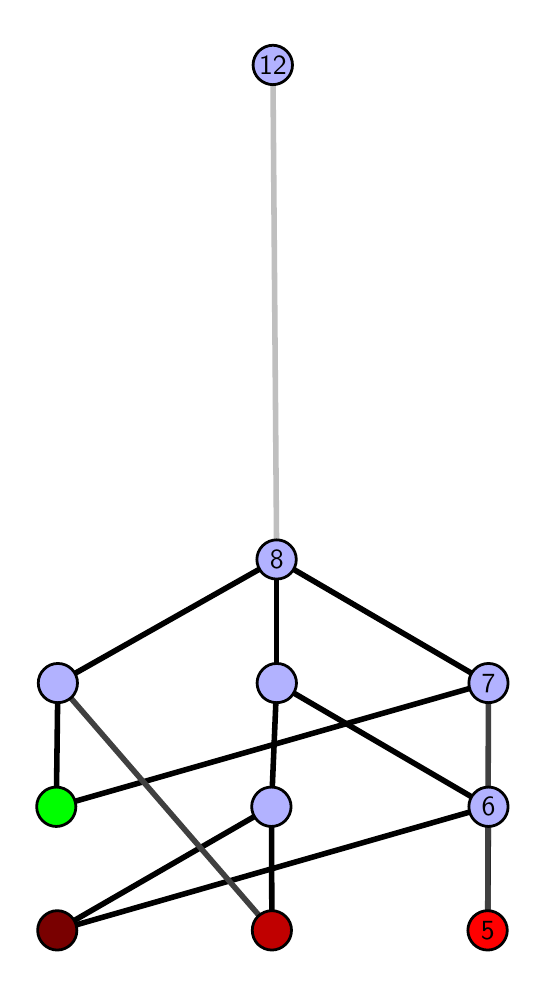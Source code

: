 \begingroup%
\makeatletter%
\begin{pgfpicture}%
\pgfpathrectangle{\pgfpointorigin}{\pgfqpoint{2.448in}{4.7in}}%
\pgfusepath{use as bounding box, clip}%
\begin{pgfscope}%
\pgfsetbuttcap%
\pgfsetmiterjoin%
\definecolor{currentfill}{rgb}{1.0,1.0,1.0}%
\pgfsetfillcolor{currentfill}%
\pgfsetlinewidth{0.0pt}%
\definecolor{currentstroke}{rgb}{1.0,1.0,1.0}%
\pgfsetstrokecolor{currentstroke}%
\pgfsetdash{}{0pt}%
\pgfpathmoveto{\pgfqpoint{0.0in}{0.0in}}%
\pgfpathlineto{\pgfqpoint{2.448in}{0.0in}}%
\pgfpathlineto{\pgfqpoint{2.448in}{4.7in}}%
\pgfpathlineto{\pgfqpoint{0.0in}{4.7in}}%
\pgfpathlineto{\pgfqpoint{0.0in}{0.0in}}%
\pgfpathclose%
\pgfusepath{fill}%
\end{pgfscope}%
\begin{pgfscope}%
\pgfsetbuttcap%
\pgfsetmiterjoin%
\definecolor{currentfill}{rgb}{1.0,1.0,1.0}%
\pgfsetfillcolor{currentfill}%
\pgfsetlinewidth{0.0pt}%
\definecolor{currentstroke}{rgb}{0.0,0.0,0.0}%
\pgfsetstrokecolor{currentstroke}%
\pgfsetstrokeopacity{0.0}%
\pgfsetdash{}{0pt}%
\pgfpathmoveto{\pgfqpoint{0.1in}{0.1in}}%
\pgfpathlineto{\pgfqpoint{2.347in}{0.1in}}%
\pgfpathlineto{\pgfqpoint{2.347in}{4.6in}}%
\pgfpathlineto{\pgfqpoint{0.1in}{4.6in}}%
\pgfpathlineto{\pgfqpoint{0.1in}{0.1in}}%
\pgfpathclose%
\pgfusepath{fill}%
\end{pgfscope}%
\begin{pgfscope}%
\pgfpathrectangle{\pgfqpoint{0.1in}{0.1in}}{\pgfqpoint{2.247in}{4.5in}}%
\pgfusepath{clip}%
\pgfsetrectcap%
\pgfsetroundjoin%
\pgfsetlinewidth{2.007pt}%
\definecolor{currentstroke}{rgb}{0.0,0.0,0.0}%
\pgfsetstrokecolor{currentstroke}%
\pgfsetdash{}{0pt}%
\pgfpathmoveto{\pgfqpoint{2.3in}{0.187in}}%
\pgfpathlineto{\pgfqpoint{2.304in}{0.805in}}%
\pgfusepath{stroke}%
\end{pgfscope}%
\begin{pgfscope}%
\pgfpathrectangle{\pgfqpoint{0.1in}{0.1in}}{\pgfqpoint{2.247in}{4.5in}}%
\pgfusepath{clip}%
\pgfsetrectcap%
\pgfsetroundjoin%
\pgfsetlinewidth{2.007pt}%
\definecolor{currentstroke}{rgb}{0.0,0.0,0.0}%
\pgfsetstrokecolor{currentstroke}%
\pgfsetdash{}{0pt}%
\pgfpathmoveto{\pgfqpoint{1.221in}{0.187in}}%
\pgfpathlineto{\pgfqpoint{1.219in}{0.805in}}%
\pgfusepath{stroke}%
\end{pgfscope}%
\begin{pgfscope}%
\pgfpathrectangle{\pgfqpoint{0.1in}{0.1in}}{\pgfqpoint{2.247in}{4.5in}}%
\pgfusepath{clip}%
\pgfsetrectcap%
\pgfsetroundjoin%
\pgfsetlinewidth{2.007pt}%
\definecolor{currentstroke}{rgb}{0.0,0.0,0.0}%
\pgfsetstrokecolor{currentstroke}%
\pgfsetdash{}{0pt}%
\pgfpathmoveto{\pgfqpoint{0.148in}{0.187in}}%
\pgfpathlineto{\pgfqpoint{2.304in}{0.805in}}%
\pgfusepath{stroke}%
\end{pgfscope}%
\begin{pgfscope}%
\pgfpathrectangle{\pgfqpoint{0.1in}{0.1in}}{\pgfqpoint{2.247in}{4.5in}}%
\pgfusepath{clip}%
\pgfsetrectcap%
\pgfsetroundjoin%
\pgfsetlinewidth{2.007pt}%
\definecolor{currentstroke}{rgb}{0.0,0.0,0.0}%
\pgfsetstrokecolor{currentstroke}%
\pgfsetdash{}{0pt}%
\pgfpathmoveto{\pgfqpoint{0.148in}{0.187in}}%
\pgfpathlineto{\pgfqpoint{1.219in}{0.805in}}%
\pgfusepath{stroke}%
\end{pgfscope}%
\begin{pgfscope}%
\pgfpathrectangle{\pgfqpoint{0.1in}{0.1in}}{\pgfqpoint{2.247in}{4.5in}}%
\pgfusepath{clip}%
\pgfsetrectcap%
\pgfsetroundjoin%
\pgfsetlinewidth{2.007pt}%
\definecolor{currentstroke}{rgb}{0.0,0.0,0.0}%
\pgfsetstrokecolor{currentstroke}%
\pgfsetdash{}{0pt}%
\pgfpathmoveto{\pgfqpoint{0.143in}{0.805in}}%
\pgfpathlineto{\pgfqpoint{2.304in}{1.423in}}%
\pgfusepath{stroke}%
\end{pgfscope}%
\begin{pgfscope}%
\pgfpathrectangle{\pgfqpoint{0.1in}{0.1in}}{\pgfqpoint{2.247in}{4.5in}}%
\pgfusepath{clip}%
\pgfsetrectcap%
\pgfsetroundjoin%
\pgfsetlinewidth{2.007pt}%
\definecolor{currentstroke}{rgb}{0.0,0.0,0.0}%
\pgfsetstrokecolor{currentstroke}%
\pgfsetdash{}{0pt}%
\pgfpathmoveto{\pgfqpoint{0.143in}{0.805in}}%
\pgfpathlineto{\pgfqpoint{0.151in}{1.423in}}%
\pgfusepath{stroke}%
\end{pgfscope}%
\begin{pgfscope}%
\pgfpathrectangle{\pgfqpoint{0.1in}{0.1in}}{\pgfqpoint{2.247in}{4.5in}}%
\pgfusepath{clip}%
\pgfsetrectcap%
\pgfsetroundjoin%
\pgfsetlinewidth{2.007pt}%
\definecolor{currentstroke}{rgb}{0.0,0.0,0.0}%
\pgfsetstrokecolor{currentstroke}%
\pgfsetdash{}{0pt}%
\pgfpathmoveto{\pgfqpoint{1.245in}{1.423in}}%
\pgfpathlineto{\pgfqpoint{1.245in}{2.041in}}%
\pgfusepath{stroke}%
\end{pgfscope}%
\begin{pgfscope}%
\pgfpathrectangle{\pgfqpoint{0.1in}{0.1in}}{\pgfqpoint{2.247in}{4.5in}}%
\pgfusepath{clip}%
\pgfsetrectcap%
\pgfsetroundjoin%
\pgfsetlinewidth{2.007pt}%
\definecolor{currentstroke}{rgb}{0.0,0.0,0.0}%
\pgfsetstrokecolor{currentstroke}%
\pgfsetdash{}{0pt}%
\pgfpathmoveto{\pgfqpoint{1.245in}{1.423in}}%
\pgfpathlineto{\pgfqpoint{2.304in}{0.805in}}%
\pgfusepath{stroke}%
\end{pgfscope}%
\begin{pgfscope}%
\pgfpathrectangle{\pgfqpoint{0.1in}{0.1in}}{\pgfqpoint{2.247in}{4.5in}}%
\pgfusepath{clip}%
\pgfsetrectcap%
\pgfsetroundjoin%
\pgfsetlinewidth{2.007pt}%
\definecolor{currentstroke}{rgb}{0.0,0.0,0.0}%
\pgfsetstrokecolor{currentstroke}%
\pgfsetdash{}{0pt}%
\pgfpathmoveto{\pgfqpoint{2.304in}{1.423in}}%
\pgfpathlineto{\pgfqpoint{1.245in}{2.041in}}%
\pgfusepath{stroke}%
\end{pgfscope}%
\begin{pgfscope}%
\pgfpathrectangle{\pgfqpoint{0.1in}{0.1in}}{\pgfqpoint{2.247in}{4.5in}}%
\pgfusepath{clip}%
\pgfsetrectcap%
\pgfsetroundjoin%
\pgfsetlinewidth{2.007pt}%
\definecolor{currentstroke}{rgb}{0.0,0.0,0.0}%
\pgfsetstrokecolor{currentstroke}%
\pgfsetdash{}{0pt}%
\pgfpathmoveto{\pgfqpoint{1.245in}{1.423in}}%
\pgfpathlineto{\pgfqpoint{1.219in}{0.805in}}%
\pgfusepath{stroke}%
\end{pgfscope}%
\begin{pgfscope}%
\pgfpathrectangle{\pgfqpoint{0.1in}{0.1in}}{\pgfqpoint{2.247in}{4.5in}}%
\pgfusepath{clip}%
\pgfsetrectcap%
\pgfsetroundjoin%
\pgfsetlinewidth{2.007pt}%
\definecolor{currentstroke}{rgb}{0.0,0.0,0.0}%
\pgfsetstrokecolor{currentstroke}%
\pgfsetdash{}{0pt}%
\pgfpathmoveto{\pgfqpoint{0.151in}{1.423in}}%
\pgfpathlineto{\pgfqpoint{1.245in}{2.041in}}%
\pgfusepath{stroke}%
\end{pgfscope}%
\begin{pgfscope}%
\pgfpathrectangle{\pgfqpoint{0.1in}{0.1in}}{\pgfqpoint{2.247in}{4.5in}}%
\pgfusepath{clip}%
\pgfsetrectcap%
\pgfsetroundjoin%
\pgfsetlinewidth{2.007pt}%
\definecolor{currentstroke}{rgb}{0.25,0.25,0.25}%
\pgfsetstrokecolor{currentstroke}%
\pgfsetdash{}{0pt}%
\pgfpathmoveto{\pgfqpoint{2.3in}{0.187in}}%
\pgfpathlineto{\pgfqpoint{2.304in}{1.423in}}%
\pgfusepath{stroke}%
\end{pgfscope}%
\begin{pgfscope}%
\pgfpathrectangle{\pgfqpoint{0.1in}{0.1in}}{\pgfqpoint{2.247in}{4.5in}}%
\pgfusepath{clip}%
\pgfsetrectcap%
\pgfsetroundjoin%
\pgfsetlinewidth{2.007pt}%
\definecolor{currentstroke}{rgb}{0.25,0.25,0.25}%
\pgfsetstrokecolor{currentstroke}%
\pgfsetdash{}{0pt}%
\pgfpathmoveto{\pgfqpoint{1.221in}{0.187in}}%
\pgfpathlineto{\pgfqpoint{0.151in}{1.423in}}%
\pgfusepath{stroke}%
\end{pgfscope}%
\begin{pgfscope}%
\pgfpathrectangle{\pgfqpoint{0.1in}{0.1in}}{\pgfqpoint{2.247in}{4.5in}}%
\pgfusepath{clip}%
\pgfsetrectcap%
\pgfsetroundjoin%
\pgfsetlinewidth{2.007pt}%
\definecolor{currentstroke}{rgb}{0.75,0.75,0.75}%
\pgfsetstrokecolor{currentstroke}%
\pgfsetdash{}{0pt}%
\pgfpathmoveto{\pgfqpoint{1.245in}{2.041in}}%
\pgfpathlineto{\pgfqpoint{1.226in}{4.513in}}%
\pgfusepath{stroke}%
\end{pgfscope}%
\begin{pgfscope}%
\pgfsetbuttcap%
\pgfsetroundjoin%
\definecolor{currentfill}{rgb}{0.7,0.7,1.0}%
\pgfsetfillcolor{currentfill}%
\pgfsetlinewidth{1.004pt}%
\definecolor{currentstroke}{rgb}{0.0,0.0,0.0}%
\pgfsetstrokecolor{currentstroke}%
\pgfsetdash{}{0pt}%
\pgfpathmoveto{\pgfqpoint{1.219in}{0.706in}}%
\pgfpathcurveto{\pgfqpoint{1.245in}{0.706in}}{\pgfqpoint{1.27in}{0.717in}}{\pgfqpoint{1.288in}{0.735in}}%
\pgfpathcurveto{\pgfqpoint{1.306in}{0.754in}}{\pgfqpoint{1.317in}{0.779in}}{\pgfqpoint{1.317in}{0.805in}}%
\pgfpathcurveto{\pgfqpoint{1.317in}{0.831in}}{\pgfqpoint{1.306in}{0.856in}}{\pgfqpoint{1.288in}{0.874in}}%
\pgfpathcurveto{\pgfqpoint{1.27in}{0.893in}}{\pgfqpoint{1.245in}{0.903in}}{\pgfqpoint{1.219in}{0.903in}}%
\pgfpathcurveto{\pgfqpoint{1.192in}{0.903in}}{\pgfqpoint{1.167in}{0.893in}}{\pgfqpoint{1.149in}{0.874in}}%
\pgfpathcurveto{\pgfqpoint{1.131in}{0.856in}}{\pgfqpoint{1.12in}{0.831in}}{\pgfqpoint{1.12in}{0.805in}}%
\pgfpathcurveto{\pgfqpoint{1.12in}{0.779in}}{\pgfqpoint{1.131in}{0.754in}}{\pgfqpoint{1.149in}{0.735in}}%
\pgfpathcurveto{\pgfqpoint{1.167in}{0.717in}}{\pgfqpoint{1.192in}{0.706in}}{\pgfqpoint{1.219in}{0.706in}}%
\pgfpathlineto{\pgfqpoint{1.219in}{0.706in}}%
\pgfpathclose%
\pgfusepath{stroke,fill}%
\end{pgfscope}%
\begin{pgfscope}%
\pgfsetbuttcap%
\pgfsetroundjoin%
\definecolor{currentfill}{rgb}{0.7,0.7,1.0}%
\pgfsetfillcolor{currentfill}%
\pgfsetlinewidth{1.004pt}%
\definecolor{currentstroke}{rgb}{0.0,0.0,0.0}%
\pgfsetstrokecolor{currentstroke}%
\pgfsetdash{}{0pt}%
\pgfpathmoveto{\pgfqpoint{0.151in}{1.325in}}%
\pgfpathcurveto{\pgfqpoint{0.177in}{1.325in}}{\pgfqpoint{0.202in}{1.335in}}{\pgfqpoint{0.221in}{1.353in}}%
\pgfpathcurveto{\pgfqpoint{0.239in}{1.372in}}{\pgfqpoint{0.249in}{1.397in}}{\pgfqpoint{0.249in}{1.423in}}%
\pgfpathcurveto{\pgfqpoint{0.249in}{1.449in}}{\pgfqpoint{0.239in}{1.474in}}{\pgfqpoint{0.221in}{1.492in}}%
\pgfpathcurveto{\pgfqpoint{0.202in}{1.511in}}{\pgfqpoint{0.177in}{1.521in}}{\pgfqpoint{0.151in}{1.521in}}%
\pgfpathcurveto{\pgfqpoint{0.125in}{1.521in}}{\pgfqpoint{0.1in}{1.511in}}{\pgfqpoint{0.082in}{1.492in}}%
\pgfpathcurveto{\pgfqpoint{0.063in}{1.474in}}{\pgfqpoint{0.053in}{1.449in}}{\pgfqpoint{0.053in}{1.423in}}%
\pgfpathcurveto{\pgfqpoint{0.053in}{1.397in}}{\pgfqpoint{0.063in}{1.372in}}{\pgfqpoint{0.082in}{1.353in}}%
\pgfpathcurveto{\pgfqpoint{0.1in}{1.335in}}{\pgfqpoint{0.125in}{1.325in}}{\pgfqpoint{0.151in}{1.325in}}%
\pgfpathlineto{\pgfqpoint{0.151in}{1.325in}}%
\pgfpathclose%
\pgfusepath{stroke,fill}%
\end{pgfscope}%
\begin{pgfscope}%
\pgfsetbuttcap%
\pgfsetroundjoin%
\definecolor{currentfill}{rgb}{0.7,0.7,1.0}%
\pgfsetfillcolor{currentfill}%
\pgfsetlinewidth{1.004pt}%
\definecolor{currentstroke}{rgb}{0.0,0.0,0.0}%
\pgfsetstrokecolor{currentstroke}%
\pgfsetdash{}{0pt}%
\pgfpathmoveto{\pgfqpoint{2.304in}{0.706in}}%
\pgfpathcurveto{\pgfqpoint{2.33in}{0.706in}}{\pgfqpoint{2.355in}{0.717in}}{\pgfqpoint{2.373in}{0.735in}}%
\pgfpathcurveto{\pgfqpoint{2.392in}{0.754in}}{\pgfqpoint{2.402in}{0.779in}}{\pgfqpoint{2.402in}{0.805in}}%
\pgfpathcurveto{\pgfqpoint{2.402in}{0.831in}}{\pgfqpoint{2.392in}{0.856in}}{\pgfqpoint{2.373in}{0.874in}}%
\pgfpathcurveto{\pgfqpoint{2.355in}{0.893in}}{\pgfqpoint{2.33in}{0.903in}}{\pgfqpoint{2.304in}{0.903in}}%
\pgfpathcurveto{\pgfqpoint{2.278in}{0.903in}}{\pgfqpoint{2.253in}{0.893in}}{\pgfqpoint{2.235in}{0.874in}}%
\pgfpathcurveto{\pgfqpoint{2.216in}{0.856in}}{\pgfqpoint{2.206in}{0.831in}}{\pgfqpoint{2.206in}{0.805in}}%
\pgfpathcurveto{\pgfqpoint{2.206in}{0.779in}}{\pgfqpoint{2.216in}{0.754in}}{\pgfqpoint{2.235in}{0.735in}}%
\pgfpathcurveto{\pgfqpoint{2.253in}{0.717in}}{\pgfqpoint{2.278in}{0.706in}}{\pgfqpoint{2.304in}{0.706in}}%
\pgfpathlineto{\pgfqpoint{2.304in}{0.706in}}%
\pgfpathclose%
\pgfusepath{stroke,fill}%
\end{pgfscope}%
\begin{pgfscope}%
\pgfsetbuttcap%
\pgfsetroundjoin%
\definecolor{currentfill}{rgb}{0.7,0.7,1.0}%
\pgfsetfillcolor{currentfill}%
\pgfsetlinewidth{1.004pt}%
\definecolor{currentstroke}{rgb}{0.0,0.0,0.0}%
\pgfsetstrokecolor{currentstroke}%
\pgfsetdash{}{0pt}%
\pgfpathmoveto{\pgfqpoint{1.245in}{1.325in}}%
\pgfpathcurveto{\pgfqpoint{1.272in}{1.325in}}{\pgfqpoint{1.297in}{1.335in}}{\pgfqpoint{1.315in}{1.353in}}%
\pgfpathcurveto{\pgfqpoint{1.333in}{1.372in}}{\pgfqpoint{1.344in}{1.397in}}{\pgfqpoint{1.344in}{1.423in}}%
\pgfpathcurveto{\pgfqpoint{1.344in}{1.449in}}{\pgfqpoint{1.333in}{1.474in}}{\pgfqpoint{1.315in}{1.492in}}%
\pgfpathcurveto{\pgfqpoint{1.297in}{1.511in}}{\pgfqpoint{1.272in}{1.521in}}{\pgfqpoint{1.245in}{1.521in}}%
\pgfpathcurveto{\pgfqpoint{1.219in}{1.521in}}{\pgfqpoint{1.194in}{1.511in}}{\pgfqpoint{1.176in}{1.492in}}%
\pgfpathcurveto{\pgfqpoint{1.158in}{1.474in}}{\pgfqpoint{1.147in}{1.449in}}{\pgfqpoint{1.147in}{1.423in}}%
\pgfpathcurveto{\pgfqpoint{1.147in}{1.397in}}{\pgfqpoint{1.158in}{1.372in}}{\pgfqpoint{1.176in}{1.353in}}%
\pgfpathcurveto{\pgfqpoint{1.194in}{1.335in}}{\pgfqpoint{1.219in}{1.325in}}{\pgfqpoint{1.245in}{1.325in}}%
\pgfpathlineto{\pgfqpoint{1.245in}{1.325in}}%
\pgfpathclose%
\pgfusepath{stroke,fill}%
\end{pgfscope}%
\begin{pgfscope}%
\pgfsetbuttcap%
\pgfsetroundjoin%
\definecolor{currentfill}{rgb}{0.7,0.7,1.0}%
\pgfsetfillcolor{currentfill}%
\pgfsetlinewidth{1.004pt}%
\definecolor{currentstroke}{rgb}{0.0,0.0,0.0}%
\pgfsetstrokecolor{currentstroke}%
\pgfsetdash{}{0pt}%
\pgfpathmoveto{\pgfqpoint{2.304in}{1.325in}}%
\pgfpathcurveto{\pgfqpoint{2.33in}{1.325in}}{\pgfqpoint{2.355in}{1.335in}}{\pgfqpoint{2.373in}{1.353in}}%
\pgfpathcurveto{\pgfqpoint{2.392in}{1.372in}}{\pgfqpoint{2.402in}{1.397in}}{\pgfqpoint{2.402in}{1.423in}}%
\pgfpathcurveto{\pgfqpoint{2.402in}{1.449in}}{\pgfqpoint{2.392in}{1.474in}}{\pgfqpoint{2.373in}{1.492in}}%
\pgfpathcurveto{\pgfqpoint{2.355in}{1.511in}}{\pgfqpoint{2.33in}{1.521in}}{\pgfqpoint{2.304in}{1.521in}}%
\pgfpathcurveto{\pgfqpoint{2.278in}{1.521in}}{\pgfqpoint{2.253in}{1.511in}}{\pgfqpoint{2.235in}{1.492in}}%
\pgfpathcurveto{\pgfqpoint{2.216in}{1.474in}}{\pgfqpoint{2.206in}{1.449in}}{\pgfqpoint{2.206in}{1.423in}}%
\pgfpathcurveto{\pgfqpoint{2.206in}{1.397in}}{\pgfqpoint{2.216in}{1.372in}}{\pgfqpoint{2.235in}{1.353in}}%
\pgfpathcurveto{\pgfqpoint{2.253in}{1.335in}}{\pgfqpoint{2.278in}{1.325in}}{\pgfqpoint{2.304in}{1.325in}}%
\pgfpathlineto{\pgfqpoint{2.304in}{1.325in}}%
\pgfpathclose%
\pgfusepath{stroke,fill}%
\end{pgfscope}%
\begin{pgfscope}%
\pgfsetbuttcap%
\pgfsetroundjoin%
\definecolor{currentfill}{rgb}{0.7,0.7,1.0}%
\pgfsetfillcolor{currentfill}%
\pgfsetlinewidth{1.004pt}%
\definecolor{currentstroke}{rgb}{0.0,0.0,0.0}%
\pgfsetstrokecolor{currentstroke}%
\pgfsetdash{}{0pt}%
\pgfpathmoveto{\pgfqpoint{1.245in}{1.943in}}%
\pgfpathcurveto{\pgfqpoint{1.271in}{1.943in}}{\pgfqpoint{1.296in}{1.953in}}{\pgfqpoint{1.314in}{1.971in}}%
\pgfpathcurveto{\pgfqpoint{1.333in}{1.99in}}{\pgfqpoint{1.343in}{2.015in}}{\pgfqpoint{1.343in}{2.041in}}%
\pgfpathcurveto{\pgfqpoint{1.343in}{2.067in}}{\pgfqpoint{1.333in}{2.092in}}{\pgfqpoint{1.314in}{2.11in}}%
\pgfpathcurveto{\pgfqpoint{1.296in}{2.129in}}{\pgfqpoint{1.271in}{2.139in}}{\pgfqpoint{1.245in}{2.139in}}%
\pgfpathcurveto{\pgfqpoint{1.219in}{2.139in}}{\pgfqpoint{1.194in}{2.129in}}{\pgfqpoint{1.175in}{2.11in}}%
\pgfpathcurveto{\pgfqpoint{1.157in}{2.092in}}{\pgfqpoint{1.146in}{2.067in}}{\pgfqpoint{1.146in}{2.041in}}%
\pgfpathcurveto{\pgfqpoint{1.146in}{2.015in}}{\pgfqpoint{1.157in}{1.99in}}{\pgfqpoint{1.175in}{1.971in}}%
\pgfpathcurveto{\pgfqpoint{1.194in}{1.953in}}{\pgfqpoint{1.219in}{1.943in}}{\pgfqpoint{1.245in}{1.943in}}%
\pgfpathlineto{\pgfqpoint{1.245in}{1.943in}}%
\pgfpathclose%
\pgfusepath{stroke,fill}%
\end{pgfscope}%
\begin{pgfscope}%
\pgfsetbuttcap%
\pgfsetroundjoin%
\definecolor{currentfill}{rgb}{0.7,0.7,1.0}%
\pgfsetfillcolor{currentfill}%
\pgfsetlinewidth{1.004pt}%
\definecolor{currentstroke}{rgb}{0.0,0.0,0.0}%
\pgfsetstrokecolor{currentstroke}%
\pgfsetdash{}{0pt}%
\pgfpathmoveto{\pgfqpoint{1.226in}{4.415in}}%
\pgfpathcurveto{\pgfqpoint{1.252in}{4.415in}}{\pgfqpoint{1.277in}{4.426in}}{\pgfqpoint{1.295in}{4.444in}}%
\pgfpathcurveto{\pgfqpoint{1.314in}{4.462in}}{\pgfqpoint{1.324in}{4.487in}}{\pgfqpoint{1.324in}{4.513in}}%
\pgfpathcurveto{\pgfqpoint{1.324in}{4.54in}}{\pgfqpoint{1.314in}{4.564in}}{\pgfqpoint{1.295in}{4.583in}}%
\pgfpathcurveto{\pgfqpoint{1.277in}{4.601in}}{\pgfqpoint{1.252in}{4.612in}}{\pgfqpoint{1.226in}{4.612in}}%
\pgfpathcurveto{\pgfqpoint{1.2in}{4.612in}}{\pgfqpoint{1.175in}{4.601in}}{\pgfqpoint{1.156in}{4.583in}}%
\pgfpathcurveto{\pgfqpoint{1.138in}{4.564in}}{\pgfqpoint{1.127in}{4.54in}}{\pgfqpoint{1.127in}{4.513in}}%
\pgfpathcurveto{\pgfqpoint{1.127in}{4.487in}}{\pgfqpoint{1.138in}{4.462in}}{\pgfqpoint{1.156in}{4.444in}}%
\pgfpathcurveto{\pgfqpoint{1.175in}{4.426in}}{\pgfqpoint{1.2in}{4.415in}}{\pgfqpoint{1.226in}{4.415in}}%
\pgfpathlineto{\pgfqpoint{1.226in}{4.415in}}%
\pgfpathclose%
\pgfusepath{stroke,fill}%
\end{pgfscope}%
\begin{pgfscope}%
\pgfsetbuttcap%
\pgfsetroundjoin%
\definecolor{currentfill}{rgb}{0.0,1.0,0.0}%
\pgfsetfillcolor{currentfill}%
\pgfsetlinewidth{1.004pt}%
\definecolor{currentstroke}{rgb}{0.0,0.0,0.0}%
\pgfsetstrokecolor{currentstroke}%
\pgfsetdash{}{0pt}%
\pgfpathmoveto{\pgfqpoint{0.143in}{0.706in}}%
\pgfpathcurveto{\pgfqpoint{0.169in}{0.706in}}{\pgfqpoint{0.194in}{0.717in}}{\pgfqpoint{0.213in}{0.735in}}%
\pgfpathcurveto{\pgfqpoint{0.231in}{0.754in}}{\pgfqpoint{0.241in}{0.779in}}{\pgfqpoint{0.241in}{0.805in}}%
\pgfpathcurveto{\pgfqpoint{0.241in}{0.831in}}{\pgfqpoint{0.231in}{0.856in}}{\pgfqpoint{0.213in}{0.874in}}%
\pgfpathcurveto{\pgfqpoint{0.194in}{0.893in}}{\pgfqpoint{0.169in}{0.903in}}{\pgfqpoint{0.143in}{0.903in}}%
\pgfpathcurveto{\pgfqpoint{0.117in}{0.903in}}{\pgfqpoint{0.092in}{0.893in}}{\pgfqpoint{0.074in}{0.874in}}%
\pgfpathcurveto{\pgfqpoint{0.055in}{0.856in}}{\pgfqpoint{0.045in}{0.831in}}{\pgfqpoint{0.045in}{0.805in}}%
\pgfpathcurveto{\pgfqpoint{0.045in}{0.779in}}{\pgfqpoint{0.055in}{0.754in}}{\pgfqpoint{0.074in}{0.735in}}%
\pgfpathcurveto{\pgfqpoint{0.092in}{0.717in}}{\pgfqpoint{0.117in}{0.706in}}{\pgfqpoint{0.143in}{0.706in}}%
\pgfpathlineto{\pgfqpoint{0.143in}{0.706in}}%
\pgfpathclose%
\pgfusepath{stroke,fill}%
\end{pgfscope}%
\begin{pgfscope}%
\pgfsetbuttcap%
\pgfsetroundjoin%
\definecolor{currentfill}{rgb}{0.476,0.0,0.0}%
\pgfsetfillcolor{currentfill}%
\pgfsetlinewidth{1.004pt}%
\definecolor{currentstroke}{rgb}{0.0,0.0,0.0}%
\pgfsetstrokecolor{currentstroke}%
\pgfsetdash{}{0pt}%
\pgfpathmoveto{\pgfqpoint{0.148in}{0.088in}}%
\pgfpathcurveto{\pgfqpoint{0.174in}{0.088in}}{\pgfqpoint{0.199in}{0.099in}}{\pgfqpoint{0.217in}{0.117in}}%
\pgfpathcurveto{\pgfqpoint{0.236in}{0.136in}}{\pgfqpoint{0.246in}{0.16in}}{\pgfqpoint{0.246in}{0.187in}}%
\pgfpathcurveto{\pgfqpoint{0.246in}{0.213in}}{\pgfqpoint{0.236in}{0.238in}}{\pgfqpoint{0.217in}{0.256in}}%
\pgfpathcurveto{\pgfqpoint{0.199in}{0.274in}}{\pgfqpoint{0.174in}{0.285in}}{\pgfqpoint{0.148in}{0.285in}}%
\pgfpathcurveto{\pgfqpoint{0.122in}{0.285in}}{\pgfqpoint{0.097in}{0.274in}}{\pgfqpoint{0.079in}{0.256in}}%
\pgfpathcurveto{\pgfqpoint{0.06in}{0.238in}}{\pgfqpoint{0.05in}{0.213in}}{\pgfqpoint{0.05in}{0.187in}}%
\pgfpathcurveto{\pgfqpoint{0.05in}{0.16in}}{\pgfqpoint{0.06in}{0.136in}}{\pgfqpoint{0.079in}{0.117in}}%
\pgfpathcurveto{\pgfqpoint{0.097in}{0.099in}}{\pgfqpoint{0.122in}{0.088in}}{\pgfqpoint{0.148in}{0.088in}}%
\pgfpathlineto{\pgfqpoint{0.148in}{0.088in}}%
\pgfpathclose%
\pgfusepath{stroke,fill}%
\end{pgfscope}%
\begin{pgfscope}%
\pgfsetbuttcap%
\pgfsetroundjoin%
\definecolor{currentfill}{rgb}{0.752,0.0,0.0}%
\pgfsetfillcolor{currentfill}%
\pgfsetlinewidth{1.004pt}%
\definecolor{currentstroke}{rgb}{0.0,0.0,0.0}%
\pgfsetstrokecolor{currentstroke}%
\pgfsetdash{}{0pt}%
\pgfpathmoveto{\pgfqpoint{1.221in}{0.088in}}%
\pgfpathcurveto{\pgfqpoint{1.247in}{0.088in}}{\pgfqpoint{1.272in}{0.099in}}{\pgfqpoint{1.29in}{0.117in}}%
\pgfpathcurveto{\pgfqpoint{1.309in}{0.136in}}{\pgfqpoint{1.319in}{0.16in}}{\pgfqpoint{1.319in}{0.187in}}%
\pgfpathcurveto{\pgfqpoint{1.319in}{0.213in}}{\pgfqpoint{1.309in}{0.238in}}{\pgfqpoint{1.29in}{0.256in}}%
\pgfpathcurveto{\pgfqpoint{1.272in}{0.274in}}{\pgfqpoint{1.247in}{0.285in}}{\pgfqpoint{1.221in}{0.285in}}%
\pgfpathcurveto{\pgfqpoint{1.195in}{0.285in}}{\pgfqpoint{1.17in}{0.274in}}{\pgfqpoint{1.151in}{0.256in}}%
\pgfpathcurveto{\pgfqpoint{1.133in}{0.238in}}{\pgfqpoint{1.123in}{0.213in}}{\pgfqpoint{1.123in}{0.187in}}%
\pgfpathcurveto{\pgfqpoint{1.123in}{0.16in}}{\pgfqpoint{1.133in}{0.136in}}{\pgfqpoint{1.151in}{0.117in}}%
\pgfpathcurveto{\pgfqpoint{1.17in}{0.099in}}{\pgfqpoint{1.195in}{0.088in}}{\pgfqpoint{1.221in}{0.088in}}%
\pgfpathlineto{\pgfqpoint{1.221in}{0.088in}}%
\pgfpathclose%
\pgfusepath{stroke,fill}%
\end{pgfscope}%
\begin{pgfscope}%
\pgfsetbuttcap%
\pgfsetroundjoin%
\definecolor{currentfill}{rgb}{1.0,0.0,0.0}%
\pgfsetfillcolor{currentfill}%
\pgfsetlinewidth{1.004pt}%
\definecolor{currentstroke}{rgb}{0.0,0.0,0.0}%
\pgfsetstrokecolor{currentstroke}%
\pgfsetdash{}{0pt}%
\pgfpathmoveto{\pgfqpoint{2.3in}{0.088in}}%
\pgfpathcurveto{\pgfqpoint{2.326in}{0.088in}}{\pgfqpoint{2.351in}{0.099in}}{\pgfqpoint{2.369in}{0.117in}}%
\pgfpathcurveto{\pgfqpoint{2.387in}{0.136in}}{\pgfqpoint{2.398in}{0.16in}}{\pgfqpoint{2.398in}{0.187in}}%
\pgfpathcurveto{\pgfqpoint{2.398in}{0.213in}}{\pgfqpoint{2.387in}{0.238in}}{\pgfqpoint{2.369in}{0.256in}}%
\pgfpathcurveto{\pgfqpoint{2.351in}{0.274in}}{\pgfqpoint{2.326in}{0.285in}}{\pgfqpoint{2.3in}{0.285in}}%
\pgfpathcurveto{\pgfqpoint{2.273in}{0.285in}}{\pgfqpoint{2.249in}{0.274in}}{\pgfqpoint{2.23in}{0.256in}}%
\pgfpathcurveto{\pgfqpoint{2.212in}{0.238in}}{\pgfqpoint{2.201in}{0.213in}}{\pgfqpoint{2.201in}{0.187in}}%
\pgfpathcurveto{\pgfqpoint{2.201in}{0.16in}}{\pgfqpoint{2.212in}{0.136in}}{\pgfqpoint{2.23in}{0.117in}}%
\pgfpathcurveto{\pgfqpoint{2.249in}{0.099in}}{\pgfqpoint{2.273in}{0.088in}}{\pgfqpoint{2.3in}{0.088in}}%
\pgfpathlineto{\pgfqpoint{2.3in}{0.088in}}%
\pgfpathclose%
\pgfusepath{stroke,fill}%
\end{pgfscope}%
\begin{pgfscope}%
\definecolor{textcolor}{rgb}{0.0,0.0,0.0}%
\pgfsetstrokecolor{textcolor}%
\pgfsetfillcolor{textcolor}%
\pgftext[x=2.3in,y=0.187in,,]{\color{textcolor}\sffamily\fontsize{10.0}{12.0}\selectfont 5}%
\end{pgfscope}%
\begin{pgfscope}%
\definecolor{textcolor}{rgb}{0.0,0.0,0.0}%
\pgfsetstrokecolor{textcolor}%
\pgfsetfillcolor{textcolor}%
\pgftext[x=2.304in,y=0.805in,,]{\color{textcolor}\sffamily\fontsize{10.0}{12.0}\selectfont 6}%
\end{pgfscope}%
\begin{pgfscope}%
\definecolor{textcolor}{rgb}{0.0,0.0,0.0}%
\pgfsetstrokecolor{textcolor}%
\pgfsetfillcolor{textcolor}%
\pgftext[x=2.304in,y=1.423in,,]{\color{textcolor}\sffamily\fontsize{10.0}{12.0}\selectfont 7}%
\end{pgfscope}%
\begin{pgfscope}%
\definecolor{textcolor}{rgb}{0.0,0.0,0.0}%
\pgfsetstrokecolor{textcolor}%
\pgfsetfillcolor{textcolor}%
\pgftext[x=1.245in,y=2.041in,,]{\color{textcolor}\sffamily\fontsize{10.0}{12.0}\selectfont 8}%
\end{pgfscope}%
\begin{pgfscope}%
\definecolor{textcolor}{rgb}{0.0,0.0,0.0}%
\pgfsetstrokecolor{textcolor}%
\pgfsetfillcolor{textcolor}%
\pgftext[x=1.226in,y=4.513in,,]{\color{textcolor}\sffamily\fontsize{10.0}{12.0}\selectfont 12}%
\end{pgfscope}%
\end{pgfpicture}%
\makeatother%
\endgroup%
